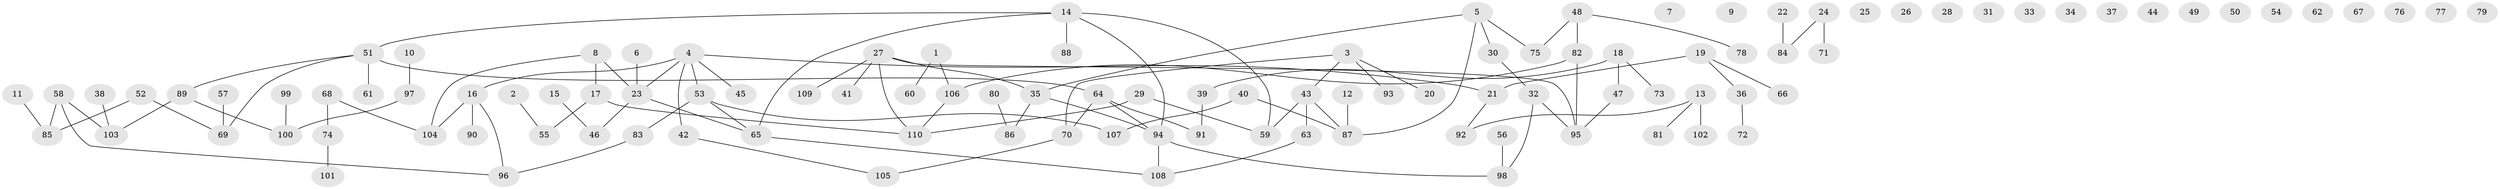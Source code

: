 // coarse degree distribution, {2: 0.14545454545454545, 1: 0.2727272727272727, 5: 0.03636363636363636, 6: 0.05454545454545454, 0: 0.32727272727272727, 3: 0.09090909090909091, 4: 0.05454545454545454, 14: 0.01818181818181818}
// Generated by graph-tools (version 1.1) at 2025/16/03/04/25 18:16:42]
// undirected, 110 vertices, 109 edges
graph export_dot {
graph [start="1"]
  node [color=gray90,style=filled];
  1;
  2;
  3;
  4;
  5;
  6;
  7;
  8;
  9;
  10;
  11;
  12;
  13;
  14;
  15;
  16;
  17;
  18;
  19;
  20;
  21;
  22;
  23;
  24;
  25;
  26;
  27;
  28;
  29;
  30;
  31;
  32;
  33;
  34;
  35;
  36;
  37;
  38;
  39;
  40;
  41;
  42;
  43;
  44;
  45;
  46;
  47;
  48;
  49;
  50;
  51;
  52;
  53;
  54;
  55;
  56;
  57;
  58;
  59;
  60;
  61;
  62;
  63;
  64;
  65;
  66;
  67;
  68;
  69;
  70;
  71;
  72;
  73;
  74;
  75;
  76;
  77;
  78;
  79;
  80;
  81;
  82;
  83;
  84;
  85;
  86;
  87;
  88;
  89;
  90;
  91;
  92;
  93;
  94;
  95;
  96;
  97;
  98;
  99;
  100;
  101;
  102;
  103;
  104;
  105;
  106;
  107;
  108;
  109;
  110;
  1 -- 60;
  1 -- 106;
  2 -- 55;
  3 -- 20;
  3 -- 43;
  3 -- 70;
  3 -- 93;
  4 -- 16;
  4 -- 21;
  4 -- 23;
  4 -- 42;
  4 -- 45;
  4 -- 53;
  5 -- 30;
  5 -- 35;
  5 -- 75;
  5 -- 87;
  6 -- 23;
  8 -- 17;
  8 -- 23;
  8 -- 104;
  10 -- 97;
  11 -- 85;
  12 -- 87;
  13 -- 81;
  13 -- 92;
  13 -- 102;
  14 -- 51;
  14 -- 59;
  14 -- 65;
  14 -- 88;
  14 -- 94;
  15 -- 46;
  16 -- 90;
  16 -- 96;
  16 -- 104;
  17 -- 55;
  17 -- 110;
  18 -- 39;
  18 -- 47;
  18 -- 73;
  19 -- 21;
  19 -- 36;
  19 -- 66;
  21 -- 92;
  22 -- 84;
  23 -- 46;
  23 -- 65;
  24 -- 71;
  24 -- 84;
  27 -- 35;
  27 -- 41;
  27 -- 95;
  27 -- 109;
  27 -- 110;
  29 -- 59;
  29 -- 110;
  30 -- 32;
  32 -- 95;
  32 -- 98;
  35 -- 86;
  35 -- 94;
  36 -- 72;
  38 -- 103;
  39 -- 91;
  40 -- 87;
  40 -- 107;
  42 -- 105;
  43 -- 59;
  43 -- 63;
  43 -- 87;
  47 -- 95;
  48 -- 75;
  48 -- 78;
  48 -- 82;
  51 -- 61;
  51 -- 64;
  51 -- 69;
  51 -- 89;
  52 -- 69;
  52 -- 85;
  53 -- 65;
  53 -- 83;
  53 -- 107;
  56 -- 98;
  57 -- 69;
  58 -- 85;
  58 -- 96;
  58 -- 103;
  63 -- 108;
  64 -- 70;
  64 -- 91;
  64 -- 94;
  65 -- 108;
  68 -- 74;
  68 -- 104;
  70 -- 105;
  74 -- 101;
  80 -- 86;
  82 -- 95;
  82 -- 106;
  83 -- 96;
  89 -- 100;
  89 -- 103;
  94 -- 98;
  94 -- 108;
  97 -- 100;
  99 -- 100;
  106 -- 110;
}
